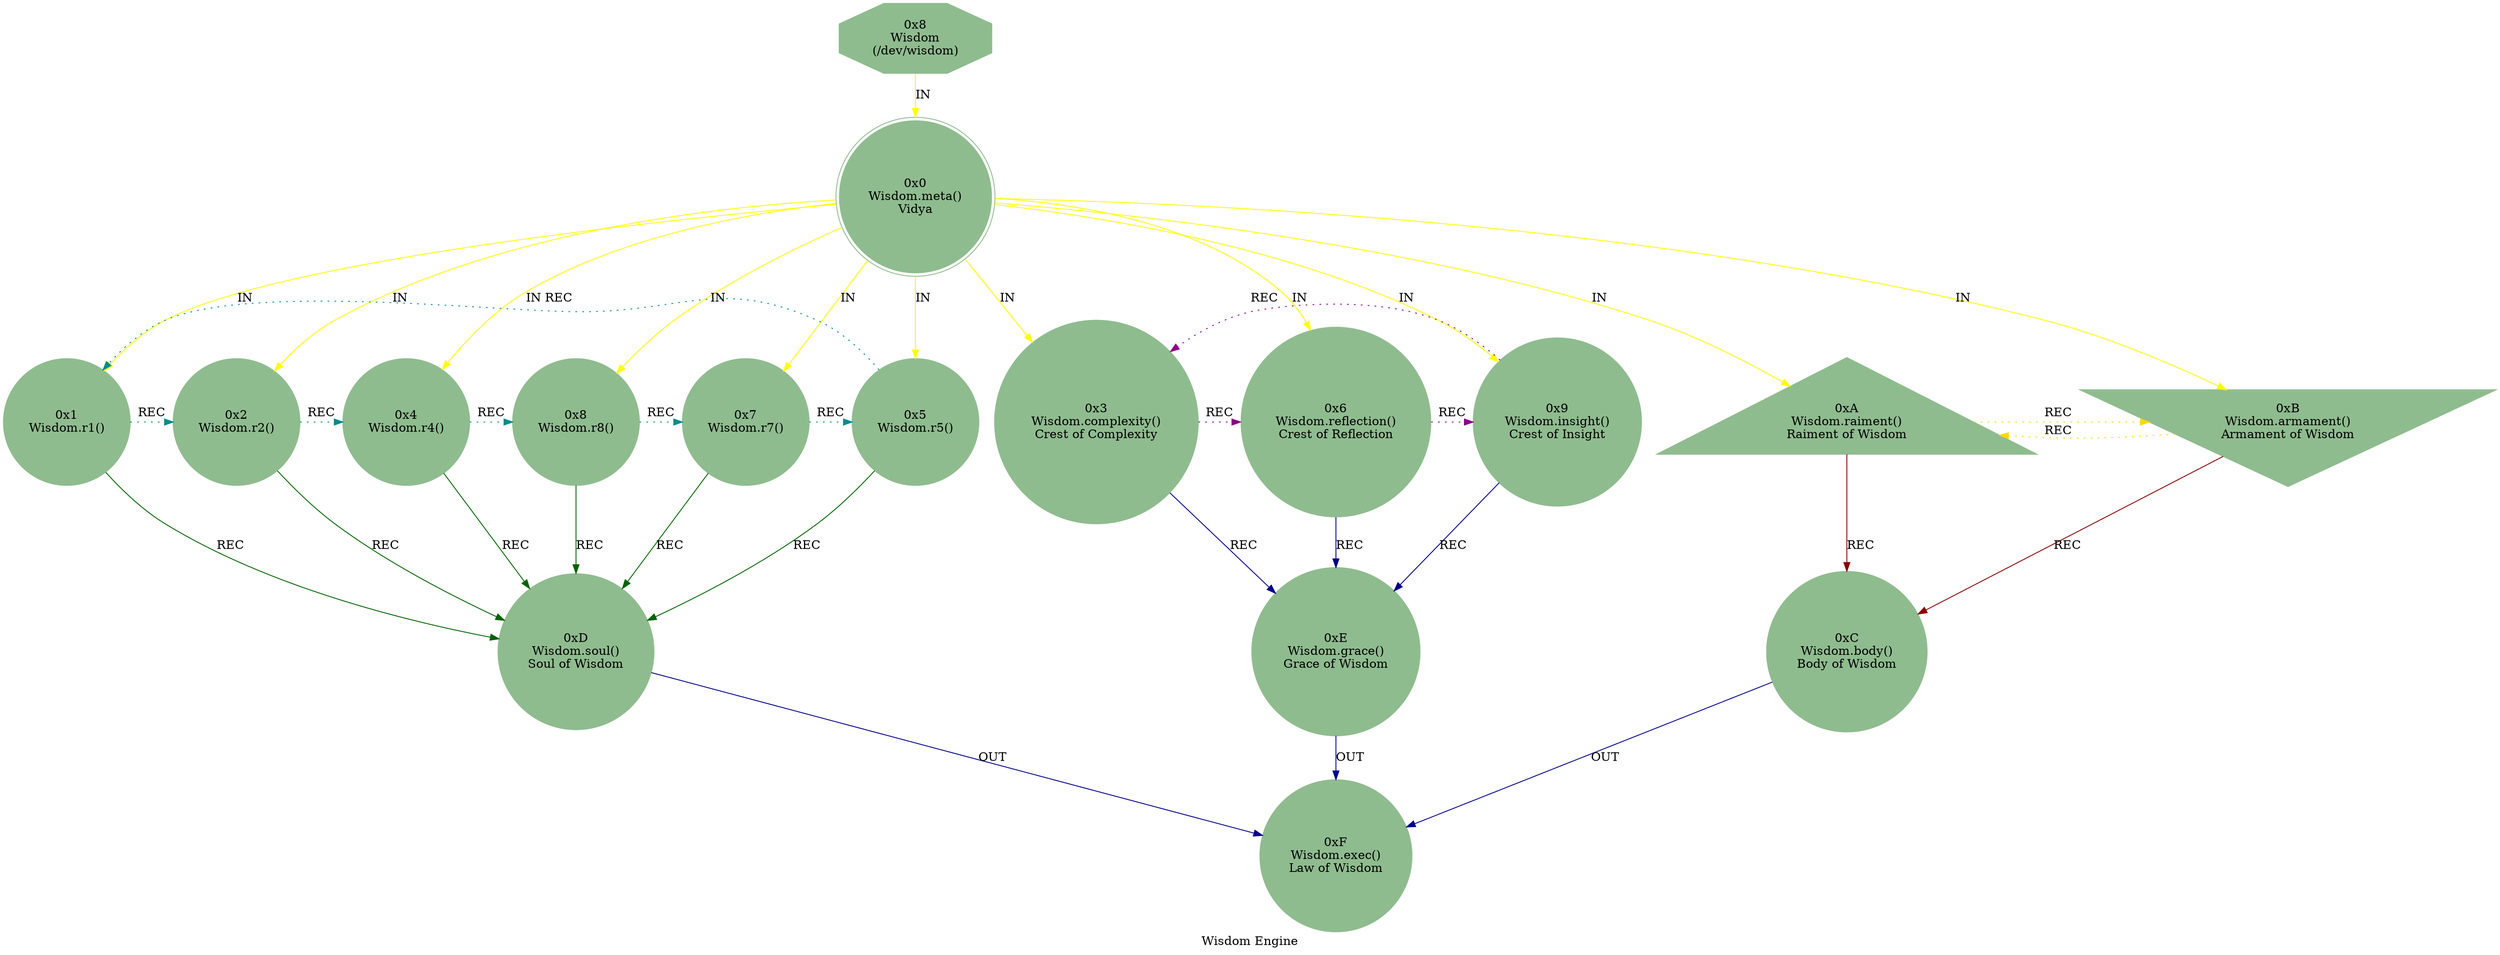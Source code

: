 strict digraph G {
    label = "Wisdom Engine";
    style = filled;
    color = blue;
    comment = "";
    node [shape = polygon; sides = 8; style = filled; color = darkseagreen;];
    
    spark_8_mythos_t [label = "0x8\nWisdom\n(/dev/wisdom)";];
    
    // r0::meta();r1,r2,r4,r8,r7,r5;r3,r6,r;ra::receive(),rb::send(),rc::dispatch(),rd::commit(),re::serve(),rf::exec()
    spark_0_wisdom_t [label = "0x0\nWisdom.meta()\nVidya";shape = doublecircle;comment = "";];
    spark_1_wisdom_t [label = "0x1\nWisdom.r1()\n";shape = circle;comment = "";];
    spark_2_wisdom_t [label = "0x2\nWisdom.r2()\n";shape = circle;comment = "";];
    spark_4_wisdom_t [label = "0x4\nWisdom.r4()\n";shape = circle;comment = "";];
    spark_8_wisdom_t [label = "0x8\nWisdom.r8()\n";shape = circle;comment = "";];
    spark_7_wisdom_t [label = "0x7\nWisdom.r7()\n";shape = circle;comment = "";];
    spark_5_wisdom_t [label = "0x5\nWisdom.r5()\n";shape = circle;comment = "";];
    spark_3_wisdom_t [label = "0x3\nWisdom.complexity()\nCrest of Complexity";shape = circle;comment = "";];
    spark_6_wisdom_t [label = "0x6\nWisdom.reflection()\nCrest of Reflection";shape = circle;comment = "";];
    spark_9_wisdom_t [label = "0x9\nWisdom.insight()\nCrest of Insight";shape = circle;comment = "";];
    spark_a_wisdom_t [label = "0xA\nWisdom.raiment()\nRaiment of Wisdom";shape = triangle;comment = "";];
    spark_b_wisdom_t [label = "0xB\nWisdom.armament()\nArmament of Wisdom";shape = invtriangle;comment = "";];
    spark_c_wisdom_t [label = "0xC\nWisdom.body()\nBody of Wisdom";shape = circle;comment = "";];
    spark_d_wisdom_t [label = "0xD\nWisdom.soul()\nSoul of Wisdom";shape = circle;comment = "";];
    spark_e_wisdom_t [label = "0xE\nWisdom.grace()\nGrace of Wisdom";shape = circle;comment = "";];
    spark_f_wisdom_t [label = "0xF\nWisdom.exec()\nLaw of Wisdom";shape = circle;comment = "";];
    
    // Wisdom
    // IN = Input
    // OUT = Output
    // REC = Recursion
    spark_8_mythos_t -> spark_0_wisdom_t -> {spark_a_wisdom_t spark_b_wisdom_t spark_1_wisdom_t spark_2_wisdom_t spark_3_wisdom_t spark_4_wisdom_t spark_5_wisdom_t spark_6_wisdom_t spark_7_wisdom_t spark_8_wisdom_t spark_9_wisdom_t} [label = "IN"; color = yellow; comment = "";];
    
    {spark_a_wisdom_t spark_b_wisdom_t} -> spark_c_wisdom_t [label = "REC"; color = darkred; comment = "";];
    {spark_1_wisdom_t spark_2_wisdom_t spark_4_wisdom_t spark_8_wisdom_t spark_7_wisdom_t spark_5_wisdom_t} -> spark_d_wisdom_t [label = "REC"; color = darkgreen; comment = "";];
    {spark_3_wisdom_t spark_6_wisdom_t spark_9_wisdom_t} -> spark_e_wisdom_t [label = "REC"; color = darkblue; comment = "";];
    
    spark_1_wisdom_t -> spark_2_wisdom_t -> spark_4_wisdom_t -> spark_8_wisdom_t -> spark_7_wisdom_t -> spark_5_wisdom_t -> spark_1_wisdom_t [label = "REC"; color = darkcyan; comment = ""; style = dotted; constraint = false;];
    spark_3_wisdom_t -> spark_6_wisdom_t -> spark_9_wisdom_t -> spark_3_wisdom_t [label = "REC"; color = darkmagenta; comment = ""; style = dotted; constraint = false;];
    spark_a_wisdom_t -> spark_b_wisdom_t -> spark_a_wisdom_t [label = "REC"; color = gold; comment = ""; style = dotted; constraint = false;];
    
    {spark_c_wisdom_t spark_d_wisdom_t spark_e_wisdom_t} -> spark_f_wisdom_t [label = "OUT"; color = darkblue; comment = "";];
}